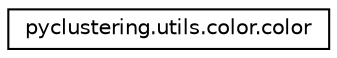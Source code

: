 digraph "Graphical Class Hierarchy"
{
 // INTERACTIVE_SVG=YES
 // LATEX_PDF_SIZE
  edge [fontname="Helvetica",fontsize="10",labelfontname="Helvetica",labelfontsize="10"];
  node [fontname="Helvetica",fontsize="10",shape=record];
  rankdir="LR";
  Node0 [label="pyclustering.utils.color.color",height=0.2,width=0.4,color="black", fillcolor="white", style="filled",URL="$d3/d13/classpyclustering_1_1utils_1_1color_1_1color.html",tooltip="Consists titles of colors that are used by pyclustering for visualization."];
}
